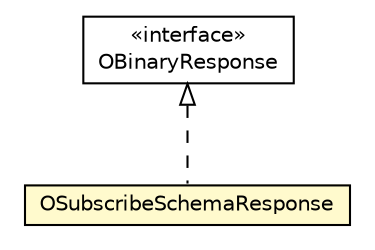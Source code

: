 #!/usr/local/bin/dot
#
# Class diagram 
# Generated by UMLGraph version R5_6-24-gf6e263 (http://www.umlgraph.org/)
#

digraph G {
	edge [fontname="Helvetica",fontsize=10,labelfontname="Helvetica",labelfontsize=10];
	node [fontname="Helvetica",fontsize=10,shape=plaintext];
	nodesep=0.25;
	ranksep=0.5;
	// com.orientechnologies.orient.client.remote.OBinaryResponse
	c7083746 [label=<<table title="com.orientechnologies.orient.client.remote.OBinaryResponse" border="0" cellborder="1" cellspacing="0" cellpadding="2" port="p" href="../OBinaryResponse.html">
		<tr><td><table border="0" cellspacing="0" cellpadding="1">
<tr><td align="center" balign="center"> &#171;interface&#187; </td></tr>
<tr><td align="center" balign="center"> OBinaryResponse </td></tr>
		</table></td></tr>
		</table>>, URL="../OBinaryResponse.html", fontname="Helvetica", fontcolor="black", fontsize=10.0];
	// com.orientechnologies.orient.client.remote.message.OSubscribeSchemaResponse
	c7083810 [label=<<table title="com.orientechnologies.orient.client.remote.message.OSubscribeSchemaResponse" border="0" cellborder="1" cellspacing="0" cellpadding="2" port="p" bgcolor="lemonChiffon" href="./OSubscribeSchemaResponse.html">
		<tr><td><table border="0" cellspacing="0" cellpadding="1">
<tr><td align="center" balign="center"> OSubscribeSchemaResponse </td></tr>
		</table></td></tr>
		</table>>, URL="./OSubscribeSchemaResponse.html", fontname="Helvetica", fontcolor="black", fontsize=10.0];
	//com.orientechnologies.orient.client.remote.message.OSubscribeSchemaResponse implements com.orientechnologies.orient.client.remote.OBinaryResponse
	c7083746:p -> c7083810:p [dir=back,arrowtail=empty,style=dashed];
}

